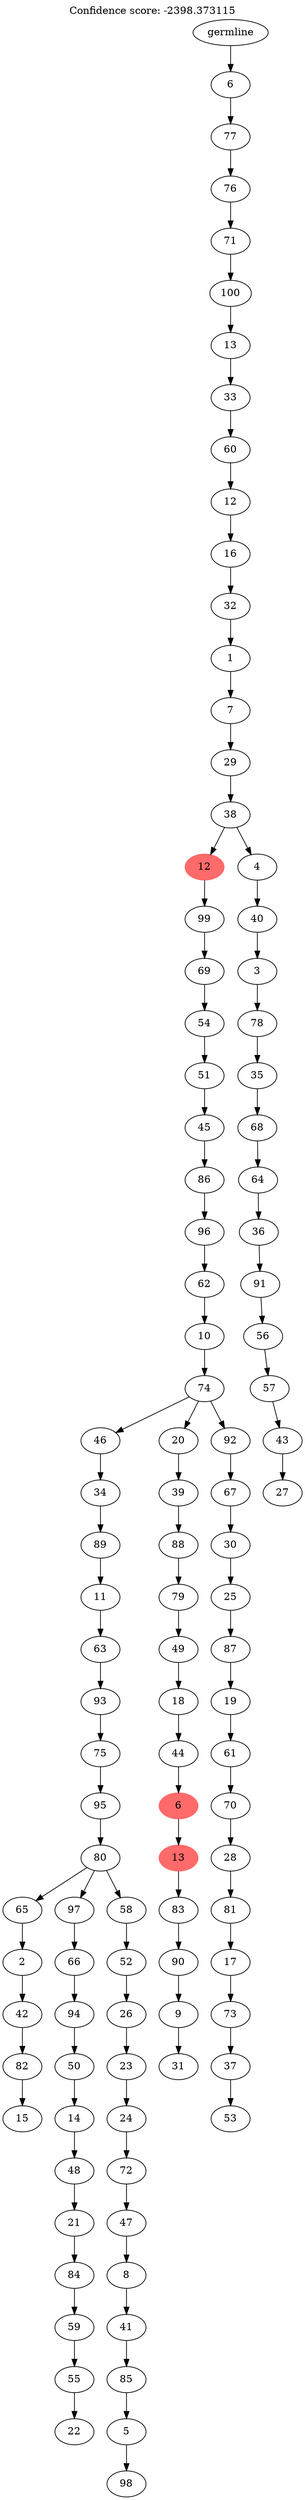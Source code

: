 digraph g {
	"102" -> "103";
	"103" [label="15"];
	"101" -> "102";
	"102" [label="82"];
	"100" -> "101";
	"101" [label="42"];
	"99" -> "100";
	"100" [label="2"];
	"97" -> "98";
	"98" [label="22"];
	"96" -> "97";
	"97" [label="55"];
	"95" -> "96";
	"96" [label="59"];
	"94" -> "95";
	"95" [label="84"];
	"93" -> "94";
	"94" [label="21"];
	"92" -> "93";
	"93" [label="48"];
	"91" -> "92";
	"92" [label="14"];
	"90" -> "91";
	"91" [label="50"];
	"89" -> "90";
	"90" [label="94"];
	"88" -> "89";
	"89" [label="66"];
	"86" -> "87";
	"87" [label="98"];
	"85" -> "86";
	"86" [label="5"];
	"84" -> "85";
	"85" [label="85"];
	"83" -> "84";
	"84" [label="41"];
	"82" -> "83";
	"83" [label="8"];
	"81" -> "82";
	"82" [label="47"];
	"80" -> "81";
	"81" [label="72"];
	"79" -> "80";
	"80" [label="24"];
	"78" -> "79";
	"79" [label="23"];
	"77" -> "78";
	"78" [label="26"];
	"76" -> "77";
	"77" [label="52"];
	"75" -> "76";
	"76" [label="58"];
	"75" -> "88";
	"88" [label="97"];
	"75" -> "99";
	"99" [label="65"];
	"74" -> "75";
	"75" [label="80"];
	"73" -> "74";
	"74" [label="95"];
	"72" -> "73";
	"73" [label="75"];
	"71" -> "72";
	"72" [label="93"];
	"70" -> "71";
	"71" [label="63"];
	"69" -> "70";
	"70" [label="11"];
	"68" -> "69";
	"69" [label="89"];
	"67" -> "68";
	"68" [label="34"];
	"65" -> "66";
	"66" [label="31"];
	"64" -> "65";
	"65" [label="9"];
	"63" -> "64";
	"64" [label="90"];
	"62" -> "63";
	"63" [label="83"];
	"61" -> "62";
	"62" [color=indianred1, style=filled, label="13"];
	"60" -> "61";
	"61" [color=indianred1, style=filled, label="6"];
	"59" -> "60";
	"60" [label="44"];
	"58" -> "59";
	"59" [label="18"];
	"57" -> "58";
	"58" [label="49"];
	"56" -> "57";
	"57" [label="79"];
	"55" -> "56";
	"56" [label="88"];
	"54" -> "55";
	"55" [label="39"];
	"52" -> "53";
	"53" [label="53"];
	"51" -> "52";
	"52" [label="37"];
	"50" -> "51";
	"51" [label="73"];
	"49" -> "50";
	"50" [label="17"];
	"48" -> "49";
	"49" [label="81"];
	"47" -> "48";
	"48" [label="28"];
	"46" -> "47";
	"47" [label="70"];
	"45" -> "46";
	"46" [label="61"];
	"44" -> "45";
	"45" [label="19"];
	"43" -> "44";
	"44" [label="87"];
	"42" -> "43";
	"43" [label="25"];
	"41" -> "42";
	"42" [label="30"];
	"40" -> "41";
	"41" [label="67"];
	"39" -> "40";
	"40" [label="92"];
	"39" -> "54";
	"54" [label="20"];
	"39" -> "67";
	"67" [label="46"];
	"38" -> "39";
	"39" [label="74"];
	"37" -> "38";
	"38" [label="10"];
	"36" -> "37";
	"37" [label="62"];
	"35" -> "36";
	"36" [label="96"];
	"34" -> "35";
	"35" [label="86"];
	"33" -> "34";
	"34" [label="45"];
	"32" -> "33";
	"33" [label="51"];
	"31" -> "32";
	"32" [label="54"];
	"30" -> "31";
	"31" [label="69"];
	"29" -> "30";
	"30" [label="99"];
	"27" -> "28";
	"28" [label="27"];
	"26" -> "27";
	"27" [label="43"];
	"25" -> "26";
	"26" [label="57"];
	"24" -> "25";
	"25" [label="56"];
	"23" -> "24";
	"24" [label="91"];
	"22" -> "23";
	"23" [label="36"];
	"21" -> "22";
	"22" [label="64"];
	"20" -> "21";
	"21" [label="68"];
	"19" -> "20";
	"20" [label="35"];
	"18" -> "19";
	"19" [label="78"];
	"17" -> "18";
	"18" [label="3"];
	"16" -> "17";
	"17" [label="40"];
	"15" -> "16";
	"16" [label="4"];
	"15" -> "29";
	"29" [color=indianred1, style=filled, label="12"];
	"14" -> "15";
	"15" [label="38"];
	"13" -> "14";
	"14" [label="29"];
	"12" -> "13";
	"13" [label="7"];
	"11" -> "12";
	"12" [label="1"];
	"10" -> "11";
	"11" [label="32"];
	"9" -> "10";
	"10" [label="16"];
	"8" -> "9";
	"9" [label="12"];
	"7" -> "8";
	"8" [label="60"];
	"6" -> "7";
	"7" [label="33"];
	"5" -> "6";
	"6" [label="13"];
	"4" -> "5";
	"5" [label="100"];
	"3" -> "4";
	"4" [label="71"];
	"2" -> "3";
	"3" [label="76"];
	"1" -> "2";
	"2" [label="77"];
	"0" -> "1";
	"1" [label="6"];
	"0" [label="germline"];
	labelloc="t";
	label="Confidence score: -2398.373115";
}
